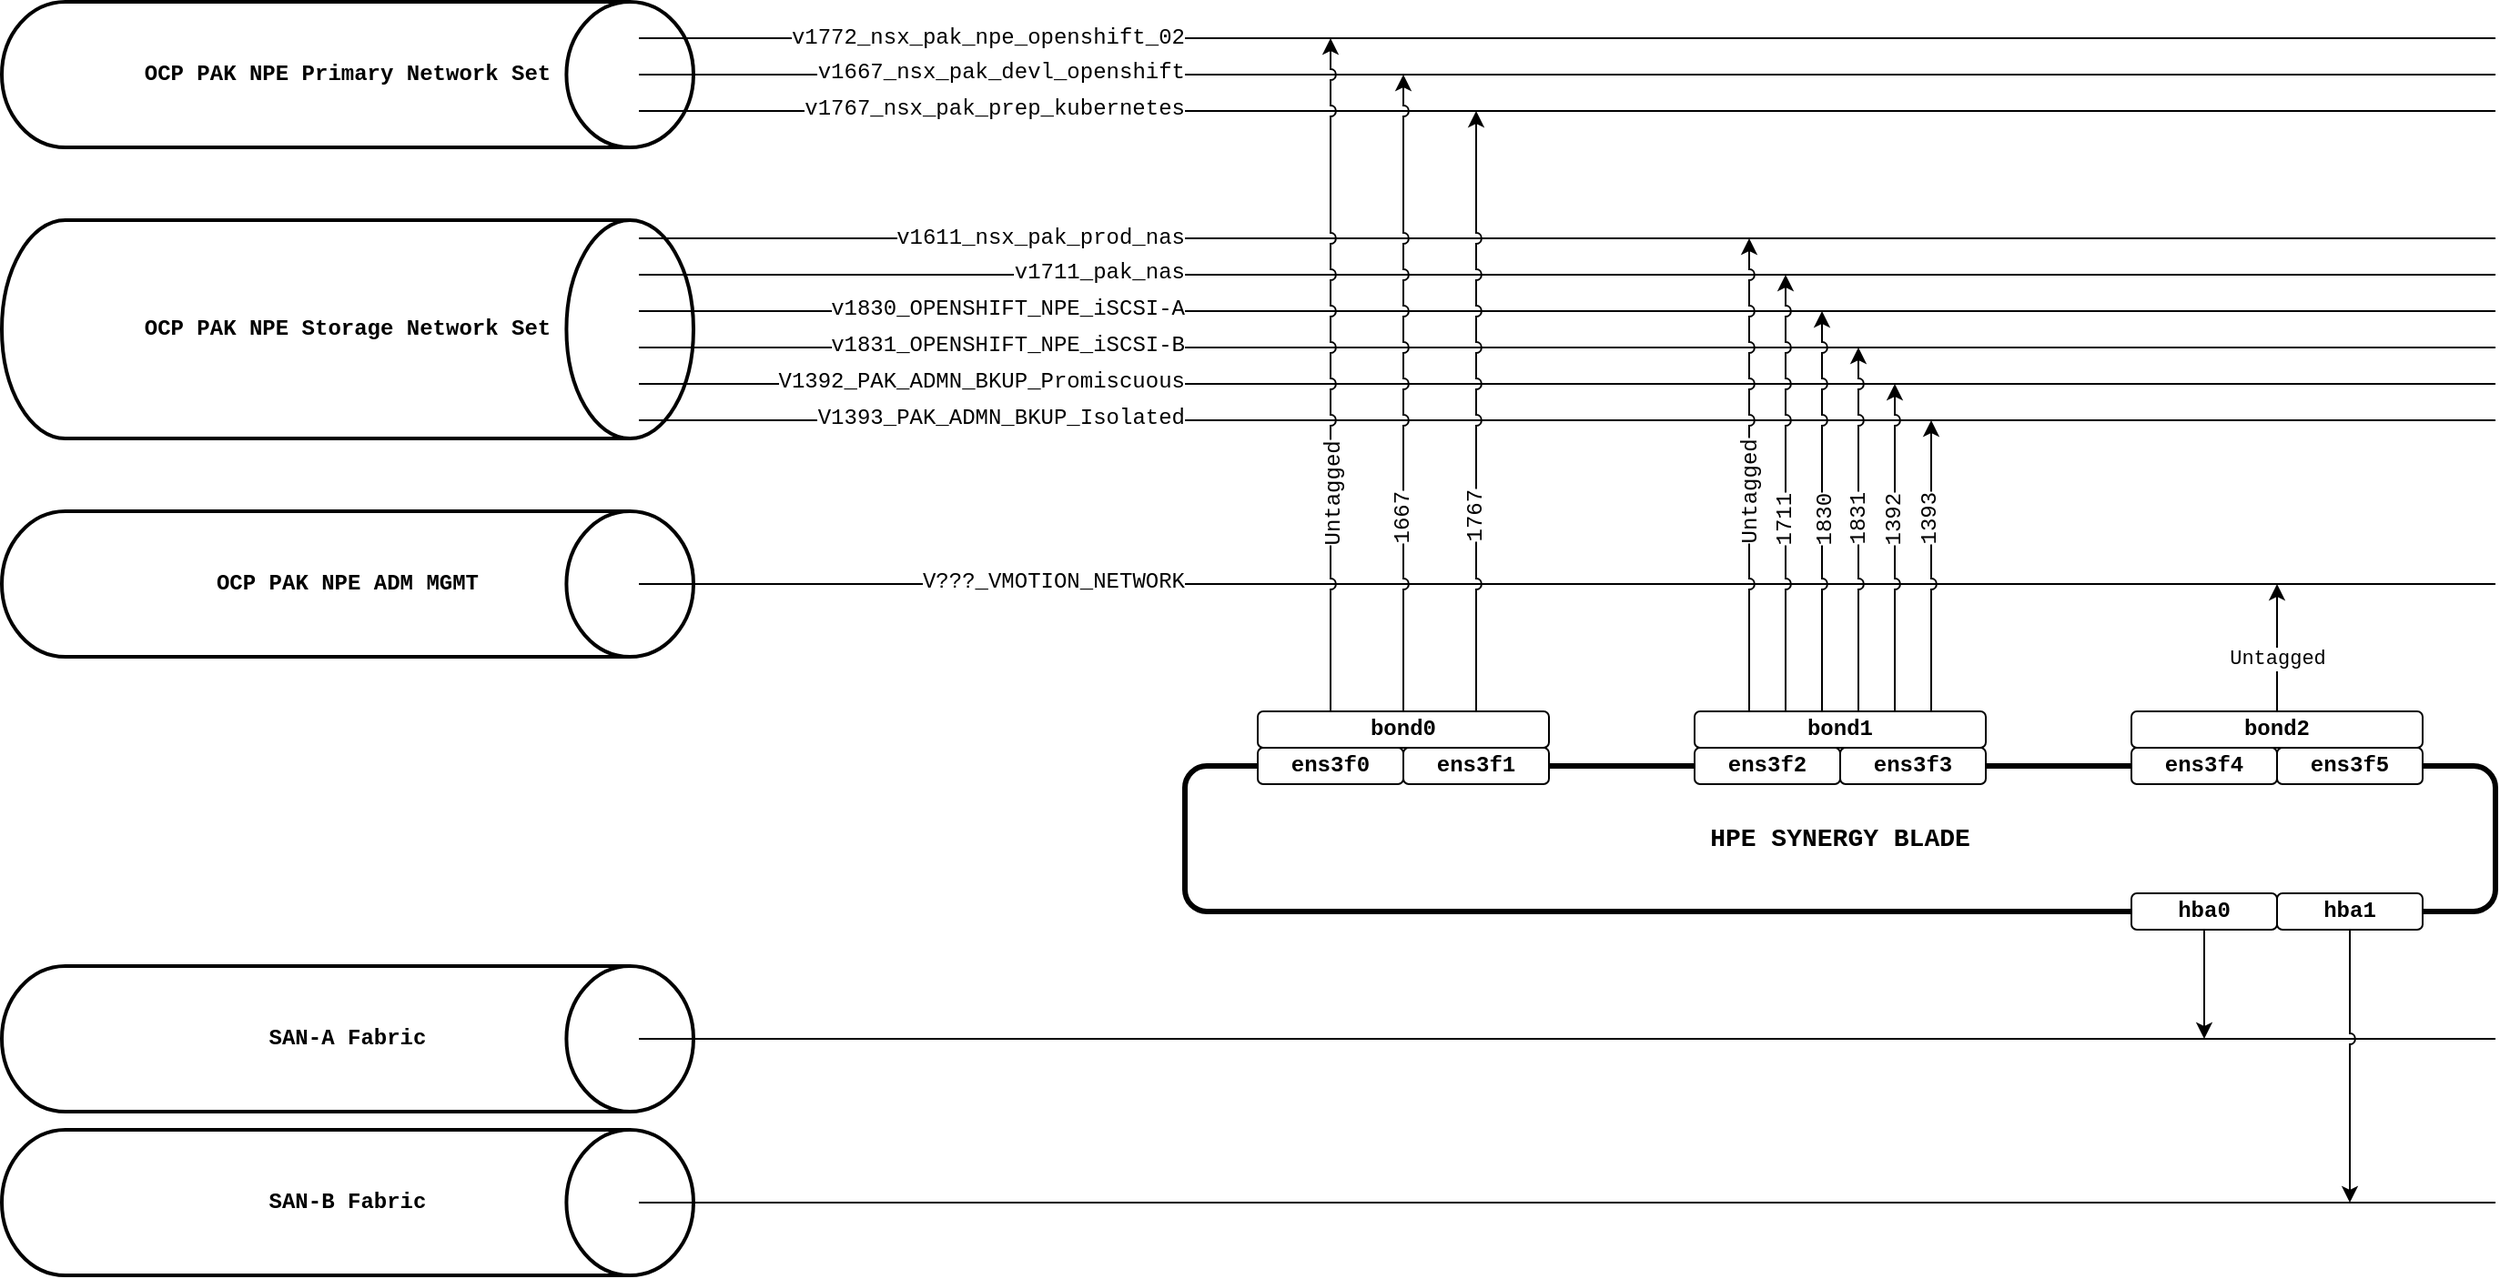 <mxfile version="27.2.0">
  <diagram name="Page-1" id="nBz9LH9-IEHwwVWOcd3V">
    <mxGraphModel dx="3279" dy="2694" grid="1" gridSize="10" guides="0" tooltips="1" connect="1" arrows="1" fold="1" page="1" pageScale="1" pageWidth="1654" pageHeight="1169" math="0" shadow="0">
      <root>
        <mxCell id="0" />
        <mxCell id="1" parent="0" />
        <mxCell id="daVzyOdjmqYcSzeQDN5u-74" value="SAN-A Fabric" style="strokeWidth=2;html=1;shape=mxgraph.flowchart.direct_data;whiteSpace=wrap;align=center;fontFamily=Courier New;fillColor=light-dark(#FFFFFF,#8A2BE2);fontStyle=1" parent="1" vertex="1">
          <mxGeometry x="-1510" y="-430" width="380" height="80" as="geometry" />
        </mxCell>
        <mxCell id="daVzyOdjmqYcSzeQDN5u-75" value="" style="endArrow=none;html=1;rounded=0;strokeWidth=1;fontFamily=Courier New;" parent="1" edge="1">
          <mxGeometry width="50" height="50" relative="1" as="geometry">
            <mxPoint x="-1160" y="-390" as="sourcePoint" />
            <mxPoint x="-140" y="-390" as="targetPoint" />
          </mxGeometry>
        </mxCell>
        <mxCell id="daVzyOdjmqYcSzeQDN5u-77" value="SAN-B Fabric" style="strokeWidth=2;html=1;shape=mxgraph.flowchart.direct_data;whiteSpace=wrap;align=center;fontFamily=Courier New;fillColor=light-dark(#FFFFFF,#DC143C);fontStyle=1" parent="1" vertex="1">
          <mxGeometry x="-1510" y="-340" width="380" height="80" as="geometry" />
        </mxCell>
        <mxCell id="daVzyOdjmqYcSzeQDN5u-78" value="" style="endArrow=none;html=1;rounded=0;strokeWidth=1;fontFamily=Courier New;" parent="1" edge="1">
          <mxGeometry width="50" height="50" relative="1" as="geometry">
            <mxPoint x="-1160" y="-300" as="sourcePoint" />
            <mxPoint x="-140" y="-300" as="targetPoint" />
          </mxGeometry>
        </mxCell>
        <mxCell id="daVzyOdjmqYcSzeQDN5u-6" value="OCP PAK NPE Primary Network Set" style="strokeWidth=2;html=1;shape=mxgraph.flowchart.direct_data;whiteSpace=wrap;align=center;fontFamily=Courier New;fillColor=light-dark(#FFFFFF,#007BFF);fontStyle=1" parent="1" vertex="1">
          <mxGeometry x="-1510" y="-960" width="380" height="80" as="geometry" />
        </mxCell>
        <mxCell id="daVzyOdjmqYcSzeQDN5u-3" value="" style="endArrow=none;html=1;rounded=0;strokeWidth=1;fontFamily=Courier New;" parent="1" edge="1">
          <mxGeometry width="50" height="50" relative="1" as="geometry">
            <mxPoint x="-1160" y="-900" as="sourcePoint" />
            <mxPoint x="-140" y="-900" as="targetPoint" />
          </mxGeometry>
        </mxCell>
        <mxCell id="daVzyOdjmqYcSzeQDN5u-13" value="v1767_nsx_pak_prep_kubernetes" style="edgeLabel;html=1;align=right;verticalAlign=middle;resizable=0;points=[];fontFamily=Courier New;labelPosition=left;verticalLabelPosition=middle;fontSize=12;" parent="daVzyOdjmqYcSzeQDN5u-3" vertex="1" connectable="0">
          <mxGeometry x="0.002" y="1" relative="1" as="geometry">
            <mxPoint x="-211" as="offset" />
          </mxGeometry>
        </mxCell>
        <mxCell id="daVzyOdjmqYcSzeQDN5u-7" value="" style="endArrow=none;html=1;rounded=0;strokeWidth=1;fontFamily=Courier New;" parent="1" edge="1">
          <mxGeometry width="50" height="50" relative="1" as="geometry">
            <mxPoint x="-1160" y="-920" as="sourcePoint" />
            <mxPoint x="-140" y="-920" as="targetPoint" />
          </mxGeometry>
        </mxCell>
        <mxCell id="daVzyOdjmqYcSzeQDN5u-11" value="v1667_nsx_pak_devl_openshift" style="edgeLabel;html=1;align=right;verticalAlign=middle;resizable=0;points=[];labelPosition=left;verticalLabelPosition=middle;fontFamily=Courier New;fontSize=12;" parent="daVzyOdjmqYcSzeQDN5u-7" vertex="1" connectable="0">
          <mxGeometry x="-0.021" y="1" relative="1" as="geometry">
            <mxPoint x="-199" as="offset" />
          </mxGeometry>
        </mxCell>
        <mxCell id="daVzyOdjmqYcSzeQDN5u-8" value="" style="endArrow=none;html=1;rounded=0;strokeWidth=1;fontFamily=Courier New;labelPosition=center;verticalLabelPosition=middle;align=center;verticalAlign=middle;" parent="1" edge="1">
          <mxGeometry width="50" height="50" relative="1" as="geometry">
            <mxPoint x="-1160" y="-940" as="sourcePoint" />
            <mxPoint x="-140" y="-940" as="targetPoint" />
          </mxGeometry>
        </mxCell>
        <mxCell id="daVzyOdjmqYcSzeQDN5u-10" value="v1772_nsx_pak_npe_openshift_02" style="edgeLabel;html=1;align=right;verticalAlign=middle;resizable=0;points=[];labelPosition=left;verticalLabelPosition=middle;fontFamily=Courier New;fontSize=12;" parent="daVzyOdjmqYcSzeQDN5u-8" vertex="1" connectable="0">
          <mxGeometry x="-0.047" y="3" relative="1" as="geometry">
            <mxPoint x="-186" y="3" as="offset" />
          </mxGeometry>
        </mxCell>
        <mxCell id="daVzyOdjmqYcSzeQDN5u-39" value="OCP PAK NPE Storage Network Set" style="strokeWidth=2;html=1;shape=mxgraph.flowchart.direct_data;whiteSpace=wrap;align=center;fontFamily=Courier New;fillColor=light-dark(#FFFFFF,#FF5722);fontStyle=1" parent="1" vertex="1">
          <mxGeometry x="-1510" y="-840" width="380" height="120" as="geometry" />
        </mxCell>
        <mxCell id="daVzyOdjmqYcSzeQDN5u-40" value="" style="endArrow=none;html=1;rounded=0;strokeWidth=1;fontFamily=Courier New;" parent="1" edge="1">
          <mxGeometry width="50" height="50" relative="1" as="geometry">
            <mxPoint x="-1160" y="-790" as="sourcePoint" />
            <mxPoint x="-140" y="-790" as="targetPoint" />
          </mxGeometry>
        </mxCell>
        <mxCell id="daVzyOdjmqYcSzeQDN5u-41" value="v1830_OPENSHIFT_NPE_iSCSI-A" style="edgeLabel;html=1;align=right;verticalAlign=middle;resizable=0;points=[];fontFamily=Courier New;labelPosition=left;verticalLabelPosition=middle;fontSize=12;" parent="daVzyOdjmqYcSzeQDN5u-40" vertex="1" connectable="0">
          <mxGeometry x="0.002" y="1" relative="1" as="geometry">
            <mxPoint x="-211" as="offset" />
          </mxGeometry>
        </mxCell>
        <mxCell id="daVzyOdjmqYcSzeQDN5u-42" value="" style="endArrow=none;html=1;rounded=0;strokeWidth=1;fontFamily=Courier New;" parent="1" edge="1">
          <mxGeometry width="50" height="50" relative="1" as="geometry">
            <mxPoint x="-1160" y="-810" as="sourcePoint" />
            <mxPoint x="-140" y="-810" as="targetPoint" />
          </mxGeometry>
        </mxCell>
        <mxCell id="daVzyOdjmqYcSzeQDN5u-43" value="v1711_pak_nas" style="edgeLabel;html=1;align=right;verticalAlign=middle;resizable=0;points=[];labelPosition=left;verticalLabelPosition=middle;fontFamily=Courier New;fontSize=12;" parent="daVzyOdjmqYcSzeQDN5u-42" vertex="1" connectable="0">
          <mxGeometry x="-0.021" y="1" relative="1" as="geometry">
            <mxPoint x="-199" as="offset" />
          </mxGeometry>
        </mxCell>
        <mxCell id="daVzyOdjmqYcSzeQDN5u-44" value="" style="endArrow=none;html=1;rounded=0;strokeWidth=1;fontFamily=Courier New;" parent="1" edge="1">
          <mxGeometry width="50" height="50" relative="1" as="geometry">
            <mxPoint x="-1160" y="-830" as="sourcePoint" />
            <mxPoint x="-140" y="-830" as="targetPoint" />
          </mxGeometry>
        </mxCell>
        <mxCell id="daVzyOdjmqYcSzeQDN5u-45" value="v1611_nsx_pak_prod_nas" style="edgeLabel;html=1;align=right;verticalAlign=middle;resizable=0;points=[];labelPosition=left;verticalLabelPosition=middle;fontFamily=Courier New;fontSize=12;" parent="daVzyOdjmqYcSzeQDN5u-44" vertex="1" connectable="0">
          <mxGeometry x="-0.047" y="3" relative="1" as="geometry">
            <mxPoint x="-186" y="3" as="offset" />
          </mxGeometry>
        </mxCell>
        <mxCell id="daVzyOdjmqYcSzeQDN5u-46" value="" style="endArrow=none;html=1;rounded=0;strokeWidth=1;fontFamily=Courier New;" parent="1" edge="1">
          <mxGeometry width="50" height="50" relative="1" as="geometry">
            <mxPoint x="-1160" y="-770" as="sourcePoint" />
            <mxPoint x="-140" y="-770" as="targetPoint" />
          </mxGeometry>
        </mxCell>
        <mxCell id="daVzyOdjmqYcSzeQDN5u-47" value="v1831_OPENSHIFT_NPE_iSCSI-B" style="edgeLabel;html=1;align=right;verticalAlign=middle;resizable=0;points=[];fontFamily=Courier New;labelPosition=left;verticalLabelPosition=middle;fontSize=12;" parent="daVzyOdjmqYcSzeQDN5u-46" vertex="1" connectable="0">
          <mxGeometry x="0.002" y="1" relative="1" as="geometry">
            <mxPoint x="-211" as="offset" />
          </mxGeometry>
        </mxCell>
        <mxCell id="daVzyOdjmqYcSzeQDN5u-48" value="" style="endArrow=none;html=1;rounded=0;strokeWidth=1;fontFamily=Courier New;" parent="1" edge="1">
          <mxGeometry width="50" height="50" relative="1" as="geometry">
            <mxPoint x="-1160" y="-750" as="sourcePoint" />
            <mxPoint x="-140" y="-750" as="targetPoint" />
          </mxGeometry>
        </mxCell>
        <mxCell id="daVzyOdjmqYcSzeQDN5u-49" value="V1392_PAK_ADMN_BKUP_Promiscuous" style="edgeLabel;html=1;align=right;verticalAlign=middle;resizable=0;points=[];fontFamily=Courier New;labelPosition=left;verticalLabelPosition=middle;fontSize=12;" parent="daVzyOdjmqYcSzeQDN5u-48" vertex="1" connectable="0">
          <mxGeometry x="0.002" y="1" relative="1" as="geometry">
            <mxPoint x="-211" as="offset" />
          </mxGeometry>
        </mxCell>
        <mxCell id="daVzyOdjmqYcSzeQDN5u-50" value="" style="endArrow=none;html=1;rounded=0;strokeWidth=1;fontFamily=Courier New;" parent="1" edge="1">
          <mxGeometry width="50" height="50" relative="1" as="geometry">
            <mxPoint x="-1160" y="-730" as="sourcePoint" />
            <mxPoint x="-140" y="-730" as="targetPoint" />
          </mxGeometry>
        </mxCell>
        <mxCell id="daVzyOdjmqYcSzeQDN5u-51" value="V1393_PAK_ADMN_BKUP_Isolated" style="edgeLabel;html=1;align=right;verticalAlign=middle;resizable=0;points=[];fontFamily=Courier New;labelPosition=left;verticalLabelPosition=middle;fontSize=12;" parent="daVzyOdjmqYcSzeQDN5u-50" vertex="1" connectable="0">
          <mxGeometry x="0.002" y="1" relative="1" as="geometry">
            <mxPoint x="-211" as="offset" />
          </mxGeometry>
        </mxCell>
        <mxCell id="daVzyOdjmqYcSzeQDN5u-52" value="OCP PAK NPE ADM MGMT" style="strokeWidth=2;html=1;shape=mxgraph.flowchart.direct_data;whiteSpace=wrap;align=center;fontFamily=Courier New;fillColor=light-dark(#FFFFFF,#2ECC71);fontStyle=1" parent="1" vertex="1">
          <mxGeometry x="-1510" y="-680" width="380" height="80" as="geometry" />
        </mxCell>
        <mxCell id="daVzyOdjmqYcSzeQDN5u-55" value="" style="endArrow=none;html=1;rounded=0;strokeWidth=1;fontFamily=Courier New;" parent="1" edge="1">
          <mxGeometry width="50" height="50" relative="1" as="geometry">
            <mxPoint x="-1160" y="-640" as="sourcePoint" />
            <mxPoint x="-140" y="-640" as="targetPoint" />
          </mxGeometry>
        </mxCell>
        <mxCell id="daVzyOdjmqYcSzeQDN5u-56" value="V???_VMOTION_NETWORK" style="edgeLabel;html=1;align=right;verticalAlign=middle;resizable=0;points=[];labelPosition=left;verticalLabelPosition=middle;fontFamily=Courier New;fontSize=12;" parent="daVzyOdjmqYcSzeQDN5u-55" vertex="1" connectable="0">
          <mxGeometry x="-0.021" y="1" relative="1" as="geometry">
            <mxPoint x="-199" as="offset" />
          </mxGeometry>
        </mxCell>
        <mxCell id="daVzyOdjmqYcSzeQDN5u-61" style="edgeStyle=orthogonalEdgeStyle;rounded=0;orthogonalLoop=1;jettySize=auto;html=1;exitX=0.25;exitY=0;exitDx=0;exitDy=0;jumpStyle=arc;fontFamily=Courier New;" parent="1" source="daVzyOdjmqYcSzeQDN5u-20" edge="1">
          <mxGeometry relative="1" as="geometry">
            <mxPoint x="-780" y="-940" as="targetPoint" />
          </mxGeometry>
        </mxCell>
        <mxCell id="daVzyOdjmqYcSzeQDN5u-82" value="Untagged" style="edgeLabel;html=1;align=left;verticalAlign=middle;resizable=0;points=[];horizontal=0;labelPosition=right;verticalLabelPosition=middle;fontFamily=Courier New;fontSize=12;" parent="daVzyOdjmqYcSzeQDN5u-61" vertex="1" connectable="0">
          <mxGeometry x="-0.377" y="-1" relative="1" as="geometry">
            <mxPoint y="26" as="offset" />
          </mxGeometry>
        </mxCell>
        <mxCell id="daVzyOdjmqYcSzeQDN5u-62" style="edgeStyle=orthogonalEdgeStyle;rounded=0;orthogonalLoop=1;jettySize=auto;html=1;exitX=0.5;exitY=0;exitDx=0;exitDy=0;jumpStyle=arc;fontFamily=Courier New;" parent="1" source="daVzyOdjmqYcSzeQDN5u-20" edge="1">
          <mxGeometry relative="1" as="geometry">
            <mxPoint x="-740" y="-920" as="targetPoint" />
          </mxGeometry>
        </mxCell>
        <mxCell id="daVzyOdjmqYcSzeQDN5u-83" value="1667" style="edgeLabel;html=1;align=left;verticalAlign=middle;resizable=0;points=[];horizontal=0;labelPosition=right;verticalLabelPosition=middle;fontFamily=Courier New;fontSize=12;" parent="daVzyOdjmqYcSzeQDN5u-62" vertex="1" connectable="0">
          <mxGeometry x="-0.381" y="1" relative="1" as="geometry">
            <mxPoint y="18" as="offset" />
          </mxGeometry>
        </mxCell>
        <mxCell id="daVzyOdjmqYcSzeQDN5u-63" style="edgeStyle=orthogonalEdgeStyle;rounded=0;orthogonalLoop=1;jettySize=auto;html=1;exitX=0.75;exitY=0;exitDx=0;exitDy=0;jumpStyle=arc;fontFamily=Courier New;" parent="1" source="daVzyOdjmqYcSzeQDN5u-20" edge="1">
          <mxGeometry relative="1" as="geometry">
            <mxPoint x="-700" y="-900" as="targetPoint" />
          </mxGeometry>
        </mxCell>
        <mxCell id="daVzyOdjmqYcSzeQDN5u-84" value="1767" style="edgeLabel;html=1;align=left;verticalAlign=middle;resizable=0;points=[];horizontal=0;labelPosition=right;verticalLabelPosition=middle;fontFamily=Courier New;fontSize=12;" parent="daVzyOdjmqYcSzeQDN5u-63" vertex="1" connectable="0">
          <mxGeometry x="-0.446" y="1" relative="1" as="geometry">
            <mxPoint as="offset" />
          </mxGeometry>
        </mxCell>
        <mxCell id="daVzyOdjmqYcSzeQDN5u-65" style="edgeStyle=orthogonalEdgeStyle;rounded=0;orthogonalLoop=1;jettySize=auto;html=1;exitX=0.25;exitY=0;exitDx=0;exitDy=0;jumpStyle=arc;fontFamily=Courier New;" parent="1" edge="1">
          <mxGeometry relative="1" as="geometry">
            <mxPoint x="-550" y="-830" as="targetPoint" />
            <mxPoint x="-550" y="-570" as="sourcePoint" />
          </mxGeometry>
        </mxCell>
        <mxCell id="daVzyOdjmqYcSzeQDN5u-85" value="Untagged" style="edgeLabel;html=1;align=left;verticalAlign=middle;resizable=0;points=[];horizontal=0;labelPosition=right;verticalLabelPosition=middle;fontFamily=Courier New;fontSize=12;" parent="daVzyOdjmqYcSzeQDN5u-65" vertex="1" connectable="0">
          <mxGeometry x="0.104" y="3" relative="1" as="geometry">
            <mxPoint x="3" y="53" as="offset" />
          </mxGeometry>
        </mxCell>
        <mxCell id="daVzyOdjmqYcSzeQDN5u-66" style="edgeStyle=orthogonalEdgeStyle;rounded=0;orthogonalLoop=1;jettySize=auto;html=1;exitX=0.25;exitY=0;exitDx=0;exitDy=0;jumpStyle=arc;fontFamily=Courier New;" parent="1" edge="1">
          <mxGeometry relative="1" as="geometry">
            <mxPoint x="-530" y="-810" as="targetPoint" />
            <mxPoint x="-530" y="-570" as="sourcePoint" />
          </mxGeometry>
        </mxCell>
        <mxCell id="daVzyOdjmqYcSzeQDN5u-86" value="1711" style="edgeLabel;html=1;align=left;verticalAlign=middle;resizable=0;points=[];labelPosition=right;verticalLabelPosition=middle;horizontal=0;fontFamily=Courier New;fontSize=12;" parent="daVzyOdjmqYcSzeQDN5u-66" vertex="1" connectable="0">
          <mxGeometry x="-0.221" y="1" relative="1" as="geometry">
            <mxPoint y="4" as="offset" />
          </mxGeometry>
        </mxCell>
        <mxCell id="daVzyOdjmqYcSzeQDN5u-67" style="edgeStyle=orthogonalEdgeStyle;rounded=0;orthogonalLoop=1;jettySize=auto;html=1;jumpStyle=arc;fontFamily=Courier New;" parent="1" edge="1">
          <mxGeometry relative="1" as="geometry">
            <mxPoint x="-510" y="-790" as="targetPoint" />
            <mxPoint x="-510" y="-570" as="sourcePoint" />
          </mxGeometry>
        </mxCell>
        <mxCell id="daVzyOdjmqYcSzeQDN5u-87" value="1830" style="edgeLabel;html=1;align=left;verticalAlign=middle;resizable=0;points=[];labelPosition=right;verticalLabelPosition=middle;horizontal=0;fontFamily=Courier New;fontSize=12;" parent="daVzyOdjmqYcSzeQDN5u-67" vertex="1" connectable="0">
          <mxGeometry x="-0.132" y="-1" relative="1" as="geometry">
            <mxPoint y="6" as="offset" />
          </mxGeometry>
        </mxCell>
        <mxCell id="daVzyOdjmqYcSzeQDN5u-68" style="edgeStyle=orthogonalEdgeStyle;rounded=0;orthogonalLoop=1;jettySize=auto;html=1;jumpStyle=arc;fontFamily=Courier New;" parent="1" edge="1">
          <mxGeometry relative="1" as="geometry">
            <mxPoint x="-490" y="-770" as="targetPoint" />
            <mxPoint x="-490" y="-570" as="sourcePoint" />
          </mxGeometry>
        </mxCell>
        <mxCell id="daVzyOdjmqYcSzeQDN5u-88" value="1831" style="edgeLabel;html=1;align=left;verticalAlign=middle;resizable=0;points=[];labelPosition=right;verticalLabelPosition=middle;horizontal=0;fontFamily=Courier New;fontSize=12;" parent="daVzyOdjmqYcSzeQDN5u-68" vertex="1" connectable="0">
          <mxGeometry x="0.029" relative="1" as="geometry">
            <mxPoint y="13" as="offset" />
          </mxGeometry>
        </mxCell>
        <mxCell id="daVzyOdjmqYcSzeQDN5u-69" style="edgeStyle=orthogonalEdgeStyle;rounded=0;orthogonalLoop=1;jettySize=auto;html=1;jumpStyle=arc;fontFamily=Courier New;" parent="1" edge="1">
          <mxGeometry relative="1" as="geometry">
            <mxPoint x="-470" y="-750" as="targetPoint" />
            <mxPoint x="-470" y="-570" as="sourcePoint" />
          </mxGeometry>
        </mxCell>
        <mxCell id="daVzyOdjmqYcSzeQDN5u-89" value="1392" style="edgeLabel;html=1;align=left;verticalAlign=middle;resizable=0;points=[];labelPosition=right;verticalLabelPosition=middle;horizontal=0;fontFamily=Courier New;fontSize=12;" parent="daVzyOdjmqYcSzeQDN5u-69" vertex="1" connectable="0">
          <mxGeometry x="0.06" y="1" relative="1" as="geometry">
            <mxPoint y="6" as="offset" />
          </mxGeometry>
        </mxCell>
        <mxCell id="daVzyOdjmqYcSzeQDN5u-70" style="edgeStyle=orthogonalEdgeStyle;rounded=0;orthogonalLoop=1;jettySize=auto;html=1;jumpStyle=arc;fontFamily=Courier New;" parent="1" edge="1">
          <mxGeometry relative="1" as="geometry">
            <mxPoint x="-450" y="-730" as="targetPoint" />
            <mxPoint x="-450" y="-570" as="sourcePoint" />
          </mxGeometry>
        </mxCell>
        <mxCell id="daVzyOdjmqYcSzeQDN5u-90" value="1393" style="edgeLabel;html=1;align=left;verticalAlign=middle;resizable=0;points=[];labelPosition=right;verticalLabelPosition=middle;horizontal=0;fontFamily=Courier New;fontSize=12;" parent="daVzyOdjmqYcSzeQDN5u-70" vertex="1" connectable="0">
          <mxGeometry x="0.197" y="1" relative="1" as="geometry">
            <mxPoint y="6" as="offset" />
          </mxGeometry>
        </mxCell>
        <mxCell id="daVzyOdjmqYcSzeQDN5u-16" value="&lt;span&gt;&lt;font style=&quot;font-size: 14px;&quot;&gt;HPE SYNERGY BLADE&lt;/font&gt;&lt;/span&gt;" style="rounded=1;whiteSpace=wrap;html=1;fontFamily=Courier New;container=0;strokeWidth=3;fontStyle=1" parent="1" vertex="1">
          <mxGeometry x="-860" y="-540" width="720" height="80" as="geometry" />
        </mxCell>
        <mxCell id="daVzyOdjmqYcSzeQDN5u-29" value="ens3f4" style="rounded=1;whiteSpace=wrap;html=1;container=0;fontFamily=Courier New;fillColor=light-dark(#FFFFFF,#2ECC71);fontStyle=1" parent="1" vertex="1">
          <mxGeometry x="-340" y="-550" width="80" height="20" as="geometry" />
        </mxCell>
        <mxCell id="daVzyOdjmqYcSzeQDN5u-30" value="ens3f5" style="rounded=1;whiteSpace=wrap;html=1;container=0;fontFamily=Courier New;fillColor=light-dark(#FFFFFF,#2ECC71);fontStyle=1" parent="1" vertex="1">
          <mxGeometry x="-260" y="-550" width="80" height="20" as="geometry" />
        </mxCell>
        <mxCell id="daVzyOdjmqYcSzeQDN5u-18" value="ens3f0" style="rounded=1;whiteSpace=wrap;html=1;fontFamily=Courier New;container=0;fillColor=light-dark(#FFFFFF,#007BFF);fontStyle=1" parent="1" vertex="1">
          <mxGeometry x="-820" y="-550" width="80" height="20" as="geometry" />
        </mxCell>
        <mxCell id="daVzyOdjmqYcSzeQDN5u-19" value="ens3f1" style="rounded=1;whiteSpace=wrap;html=1;fontFamily=Courier New;container=0;fillColor=light-dark(#FFFFFF,#007BFF);fontStyle=1" parent="1" vertex="1">
          <mxGeometry x="-740" y="-550" width="80" height="20" as="geometry" />
        </mxCell>
        <mxCell id="daVzyOdjmqYcSzeQDN5u-20" value="bond0" style="rounded=1;whiteSpace=wrap;html=1;fontFamily=Courier New;container=0;fillColor=#FFFFFF;fontStyle=1" parent="1" vertex="1">
          <mxGeometry x="-820" y="-570" width="160" height="20" as="geometry" />
        </mxCell>
        <mxCell id="daVzyOdjmqYcSzeQDN5u-22" value="ens3f2" style="rounded=1;whiteSpace=wrap;html=1;fontFamily=Courier New;container=0;fillColor=light-dark(#FFFFFF,#FF5722);fontStyle=1" parent="1" vertex="1">
          <mxGeometry x="-580" y="-550" width="80" height="20" as="geometry" />
        </mxCell>
        <mxCell id="daVzyOdjmqYcSzeQDN5u-23" value="ens3f3" style="rounded=1;whiteSpace=wrap;html=1;fontFamily=Courier New;container=0;fillColor=light-dark(#FFFFFF,#FF5722);fontStyle=1" parent="1" vertex="1">
          <mxGeometry x="-500" y="-550" width="80" height="20" as="geometry" />
        </mxCell>
        <mxCell id="daVzyOdjmqYcSzeQDN5u-28" value="bond1" style="rounded=1;whiteSpace=wrap;html=1;fontFamily=Courier New;container=0;fontStyle=1" parent="1" vertex="1">
          <mxGeometry x="-580" y="-570" width="160" height="20" as="geometry" />
        </mxCell>
        <mxCell id="daVzyOdjmqYcSzeQDN5u-71" style="edgeStyle=orthogonalEdgeStyle;rounded=0;orthogonalLoop=1;jettySize=auto;html=1;exitX=0.5;exitY=0;exitDx=0;exitDy=0;fontFamily=Courier New;" parent="1" source="daVzyOdjmqYcSzeQDN5u-34" edge="1">
          <mxGeometry relative="1" as="geometry">
            <mxPoint x="-260" y="-640" as="targetPoint" />
          </mxGeometry>
        </mxCell>
        <mxCell id="daVzyOdjmqYcSzeQDN5u-91" value="Untagged" style="edgeLabel;html=1;align=center;verticalAlign=middle;resizable=0;points=[];fontFamily=Courier New;" parent="daVzyOdjmqYcSzeQDN5u-71" vertex="1" connectable="0">
          <mxGeometry x="-0.16" relative="1" as="geometry">
            <mxPoint as="offset" />
          </mxGeometry>
        </mxCell>
        <mxCell id="daVzyOdjmqYcSzeQDN5u-34" value="bond2" style="rounded=1;whiteSpace=wrap;html=1;fontFamily=Courier New;container=0;fontStyle=1" parent="1" vertex="1">
          <mxGeometry x="-340" y="-570" width="160" height="20" as="geometry" />
        </mxCell>
        <mxCell id="daVzyOdjmqYcSzeQDN5u-80" style="edgeStyle=orthogonalEdgeStyle;rounded=0;orthogonalLoop=1;jettySize=auto;html=1;exitX=0.5;exitY=1;exitDx=0;exitDy=0;fontFamily=Courier New;" parent="1" source="daVzyOdjmqYcSzeQDN5u-35" edge="1">
          <mxGeometry relative="1" as="geometry">
            <mxPoint x="-300" y="-390" as="targetPoint" />
          </mxGeometry>
        </mxCell>
        <mxCell id="daVzyOdjmqYcSzeQDN5u-35" value="hba0" style="rounded=1;whiteSpace=wrap;html=1;container=0;fontFamily=Courier New;fillColor=light-dark(#FFFFFF,#8A2BE2);fontStyle=1" parent="1" vertex="1">
          <mxGeometry x="-340" y="-470" width="80" height="20" as="geometry" />
        </mxCell>
        <mxCell id="daVzyOdjmqYcSzeQDN5u-81" style="edgeStyle=orthogonalEdgeStyle;rounded=0;orthogonalLoop=1;jettySize=auto;html=1;exitX=0.5;exitY=1;exitDx=0;exitDy=0;jumpStyle=arc;fontFamily=Courier New;" parent="1" source="daVzyOdjmqYcSzeQDN5u-36" edge="1">
          <mxGeometry relative="1" as="geometry">
            <mxPoint x="-220" y="-300" as="targetPoint" />
          </mxGeometry>
        </mxCell>
        <mxCell id="daVzyOdjmqYcSzeQDN5u-36" value="hba1" style="rounded=1;whiteSpace=wrap;html=1;container=0;fontFamily=Courier New;fillColor=light-dark(#FFFFFF,#DC143C);fontStyle=1" parent="1" vertex="1">
          <mxGeometry x="-260" y="-470" width="80" height="20" as="geometry" />
        </mxCell>
      </root>
    </mxGraphModel>
  </diagram>
</mxfile>
